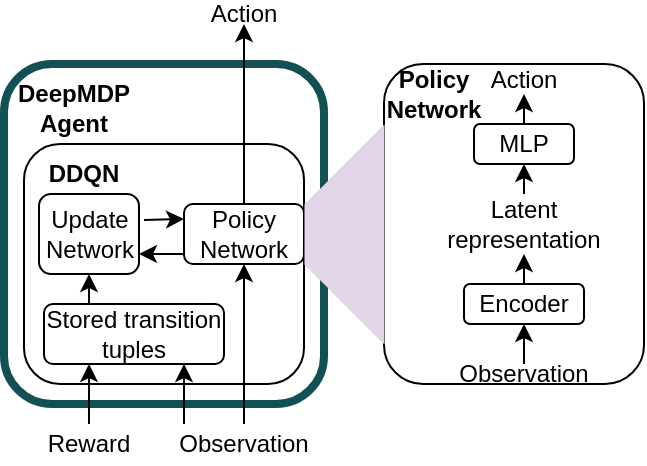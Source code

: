 <mxfile version="17.2.4" type="device"><diagram id="LzqqBYhD9N1Lm5rdjtnt" name="Page-1"><mxGraphModel dx="1102" dy="501" grid="1" gridSize="10" guides="1" tooltips="1" connect="1" arrows="1" fold="1" page="1" pageScale="1" pageWidth="850" pageHeight="1100" math="0" shadow="0"><root><mxCell id="0"/><mxCell id="1" parent="0"/><mxCell id="151LLQzy4NfJTTB8gRh7-3" value="&lt;p style=&quot;line-height: 1.5&quot;&gt;&lt;br&gt;&lt;/p&gt;" style="text;html=1;strokeColor=#125054;fillColor=none;align=center;verticalAlign=middle;whiteSpace=wrap;rounded=1;fontSize=12;strokeWidth=4;" parent="1" vertex="1"><mxGeometry x="190" y="70" width="160" height="170" as="geometry"/></mxCell><mxCell id="151LLQzy4NfJTTB8gRh7-9" value="&lt;br&gt;&lt;b&gt;DeepMDP&lt;/b&gt;&lt;br&gt;&lt;div&gt;&lt;b&gt;Agent&lt;/b&gt;&lt;/div&gt;" style="text;html=1;strokeColor=none;fillColor=none;align=center;verticalAlign=middle;whiteSpace=wrap;rounded=0;fontSize=12;" parent="1" vertex="1"><mxGeometry x="195" y="70" width="60" height="30" as="geometry"/></mxCell><mxCell id="151LLQzy4NfJTTB8gRh7-10" value="" style="rounded=1;whiteSpace=wrap;html=1;fontSize=12;" parent="1" vertex="1"><mxGeometry x="200" y="110" width="140" height="120" as="geometry"/></mxCell><mxCell id="151LLQzy4NfJTTB8gRh7-16" value="Observation" style="text;html=1;strokeColor=none;fillColor=none;align=center;verticalAlign=middle;whiteSpace=wrap;rounded=0;" parent="1" vertex="1"><mxGeometry x="280" y="250" width="60" height="20" as="geometry"/></mxCell><mxCell id="151LLQzy4NfJTTB8gRh7-18" value="" style="endArrow=classic;html=1;rounded=0;exitX=0.5;exitY=0;exitDx=0;exitDy=0;entryX=0.5;entryY=1;entryDx=0;entryDy=0;" parent="1" source="151LLQzy4NfJTTB8gRh7-16" target="151LLQzy4NfJTTB8gRh7-26" edge="1"><mxGeometry width="50" height="50" relative="1" as="geometry"><mxPoint x="400" y="280" as="sourcePoint"/><mxPoint x="295" y="220" as="targetPoint"/></mxGeometry></mxCell><mxCell id="151LLQzy4NfJTTB8gRh7-19" value="&lt;div&gt;Reward&lt;/div&gt;" style="text;html=1;strokeColor=none;fillColor=none;align=center;verticalAlign=middle;whiteSpace=wrap;rounded=0;" parent="1" vertex="1"><mxGeometry x="205" y="250" width="55" height="20" as="geometry"/></mxCell><mxCell id="151LLQzy4NfJTTB8gRh7-23" value="" style="endArrow=classic;html=1;rounded=0;exitX=0.5;exitY=0;exitDx=0;exitDy=0;entryX=0.5;entryY=1;entryDx=0;entryDy=0;" parent="1" source="151LLQzy4NfJTTB8gRh7-26" target="151LLQzy4NfJTTB8gRh7-24" edge="1"><mxGeometry width="50" height="50" relative="1" as="geometry"><mxPoint x="400" y="280" as="sourcePoint"/><mxPoint x="295" y="40" as="targetPoint"/></mxGeometry></mxCell><mxCell id="151LLQzy4NfJTTB8gRh7-24" value="Action" style="text;html=1;strokeColor=none;fillColor=none;align=center;verticalAlign=middle;whiteSpace=wrap;rounded=0;" parent="1" vertex="1"><mxGeometry x="280" y="40" width="60" height="10" as="geometry"/></mxCell><mxCell id="151LLQzy4NfJTTB8gRh7-25" value="&lt;b&gt;DDQN&lt;/b&gt;" style="text;html=1;strokeColor=none;fillColor=none;align=center;verticalAlign=middle;whiteSpace=wrap;rounded=0;" parent="1" vertex="1"><mxGeometry x="200" y="110" width="60" height="30" as="geometry"/></mxCell><mxCell id="151LLQzy4NfJTTB8gRh7-26" value="Policy Network" style="rounded=1;whiteSpace=wrap;html=1;" parent="1" vertex="1"><mxGeometry x="280" y="140" width="60" height="30" as="geometry"/></mxCell><mxCell id="151LLQzy4NfJTTB8gRh7-27" value="Stored transition tuples" style="text;html=1;strokeColor=default;fillColor=none;align=center;verticalAlign=middle;whiteSpace=wrap;rounded=1;" parent="1" vertex="1"><mxGeometry x="210" y="190" width="90" height="30" as="geometry"/></mxCell><mxCell id="151LLQzy4NfJTTB8gRh7-28" value="" style="endArrow=classic;html=1;rounded=0;exitX=0.5;exitY=0;exitDx=0;exitDy=0;entryX=0.25;entryY=1;entryDx=0;entryDy=0;" parent="1" source="151LLQzy4NfJTTB8gRh7-19" target="151LLQzy4NfJTTB8gRh7-27" edge="1"><mxGeometry width="50" height="50" relative="1" as="geometry"><mxPoint x="400" y="280" as="sourcePoint"/><mxPoint x="450" y="230" as="targetPoint"/></mxGeometry></mxCell><mxCell id="151LLQzy4NfJTTB8gRh7-29" value="&lt;div&gt;Update &lt;br&gt;&lt;/div&gt;&lt;div&gt;Network&lt;/div&gt;" style="rounded=1;whiteSpace=wrap;html=1;strokeColor=default;" parent="1" vertex="1"><mxGeometry x="207.5" y="135" width="50" height="40" as="geometry"/></mxCell><mxCell id="151LLQzy4NfJTTB8gRh7-31" value="" style="endArrow=classic;html=1;rounded=0;exitX=0;exitY=0;exitDx=0;exitDy=0;" parent="1" source="151LLQzy4NfJTTB8gRh7-16" edge="1"><mxGeometry width="50" height="50" relative="1" as="geometry"><mxPoint x="400" y="280" as="sourcePoint"/><mxPoint x="280" y="220" as="targetPoint"/></mxGeometry></mxCell><mxCell id="151LLQzy4NfJTTB8gRh7-32" value="" style="endArrow=classic;html=1;rounded=0;exitX=0.25;exitY=0;exitDx=0;exitDy=0;entryX=0.5;entryY=1;entryDx=0;entryDy=0;" parent="1" source="151LLQzy4NfJTTB8gRh7-27" target="151LLQzy4NfJTTB8gRh7-29" edge="1"><mxGeometry width="50" height="50" relative="1" as="geometry"><mxPoint x="400" y="280" as="sourcePoint"/><mxPoint x="450" y="230" as="targetPoint"/></mxGeometry></mxCell><mxCell id="151LLQzy4NfJTTB8gRh7-33" value="" style="endArrow=classic;html=1;rounded=0;entryX=1;entryY=0.75;entryDx=0;entryDy=0;" parent="1" target="151LLQzy4NfJTTB8gRh7-29" edge="1"><mxGeometry width="50" height="50" relative="1" as="geometry"><mxPoint x="280" y="165" as="sourcePoint"/><mxPoint x="450" y="230" as="targetPoint"/></mxGeometry></mxCell><mxCell id="151LLQzy4NfJTTB8gRh7-34" value="" style="endArrow=classic;html=1;rounded=0;entryX=0;entryY=0.25;entryDx=0;entryDy=0;" parent="1" target="151LLQzy4NfJTTB8gRh7-26" edge="1"><mxGeometry width="50" height="50" relative="1" as="geometry"><mxPoint x="260" y="148" as="sourcePoint"/><mxPoint x="450" y="230" as="targetPoint"/></mxGeometry></mxCell><mxCell id="151LLQzy4NfJTTB8gRh7-36" value="" style="rounded=1;whiteSpace=wrap;html=1;strokeColor=default;" parent="1" vertex="1"><mxGeometry x="380" y="70" width="130" height="160" as="geometry"/></mxCell><mxCell id="151LLQzy4NfJTTB8gRh7-37" value="Encoder" style="rounded=1;whiteSpace=wrap;html=1;strokeColor=default;" parent="1" vertex="1"><mxGeometry x="420" y="180" width="60" height="20" as="geometry"/></mxCell><mxCell id="151LLQzy4NfJTTB8gRh7-38" value="&lt;div&gt;Latent&lt;/div&gt;&lt;div&gt;representation&lt;br&gt;&lt;/div&gt;" style="rounded=1;whiteSpace=wrap;html=1;strokeColor=none;" parent="1" vertex="1"><mxGeometry x="405" y="135" width="90" height="30" as="geometry"/></mxCell><mxCell id="151LLQzy4NfJTTB8gRh7-41" value="Observation" style="text;html=1;strokeColor=none;fillColor=none;align=center;verticalAlign=middle;whiteSpace=wrap;rounded=0;" parent="1" vertex="1"><mxGeometry x="420" y="220" width="60" height="10" as="geometry"/></mxCell><mxCell id="151LLQzy4NfJTTB8gRh7-42" value="MLP" style="rounded=1;whiteSpace=wrap;html=1;strokeColor=default;" parent="1" vertex="1"><mxGeometry x="425" y="100" width="50" height="20" as="geometry"/></mxCell><mxCell id="151LLQzy4NfJTTB8gRh7-43" value="" style="endArrow=classic;html=1;rounded=0;exitX=0.5;exitY=0;exitDx=0;exitDy=0;entryX=0.5;entryY=1;entryDx=0;entryDy=0;" parent="1" source="151LLQzy4NfJTTB8gRh7-41" target="151LLQzy4NfJTTB8gRh7-37" edge="1"><mxGeometry width="50" height="50" relative="1" as="geometry"><mxPoint x="400" y="280" as="sourcePoint"/><mxPoint x="450" y="230" as="targetPoint"/></mxGeometry></mxCell><mxCell id="151LLQzy4NfJTTB8gRh7-44" value="" style="endArrow=classic;html=1;rounded=0;exitX=0.5;exitY=0;exitDx=0;exitDy=0;entryX=0.5;entryY=1;entryDx=0;entryDy=0;" parent="1" source="151LLQzy4NfJTTB8gRh7-37" target="151LLQzy4NfJTTB8gRh7-38" edge="1"><mxGeometry width="50" height="50" relative="1" as="geometry"><mxPoint x="460" y="220" as="sourcePoint"/><mxPoint x="460" y="205" as="targetPoint"/></mxGeometry></mxCell><mxCell id="151LLQzy4NfJTTB8gRh7-45" value="" style="endArrow=classic;html=1;rounded=0;entryX=0.5;entryY=1;entryDx=0;entryDy=0;exitX=0.5;exitY=0;exitDx=0;exitDy=0;" parent="1" source="151LLQzy4NfJTTB8gRh7-38" target="151LLQzy4NfJTTB8gRh7-42" edge="1"><mxGeometry width="50" height="50" relative="1" as="geometry"><mxPoint x="400" y="280" as="sourcePoint"/><mxPoint x="450" y="230" as="targetPoint"/></mxGeometry></mxCell><mxCell id="151LLQzy4NfJTTB8gRh7-46" value="Action" style="text;html=1;strokeColor=none;fillColor=none;align=center;verticalAlign=middle;whiteSpace=wrap;rounded=0;" parent="1" vertex="1"><mxGeometry x="420" y="70" width="60" height="15" as="geometry"/></mxCell><mxCell id="151LLQzy4NfJTTB8gRh7-47" value="" style="endArrow=classic;html=1;rounded=0;entryX=0.5;entryY=1;entryDx=0;entryDy=0;" parent="1" source="151LLQzy4NfJTTB8gRh7-42" target="151LLQzy4NfJTTB8gRh7-46" edge="1"><mxGeometry width="50" height="50" relative="1" as="geometry"><mxPoint x="400" y="280" as="sourcePoint"/><mxPoint x="450" y="230" as="targetPoint"/></mxGeometry></mxCell><mxCell id="151LLQzy4NfJTTB8gRh7-49" value="" style="shape=trapezoid;perimeter=trapezoidPerimeter;whiteSpace=wrap;html=1;fixedSize=1;rounded=0;strokeColor=#9673a6;size=40;rotation=-90;strokeWidth=0;fillColor=#e1d5e7;" parent="1" vertex="1"><mxGeometry x="305" y="135" width="110" height="40" as="geometry"/></mxCell><mxCell id="151LLQzy4NfJTTB8gRh7-50" value="&lt;div&gt;&lt;b&gt;Policy&lt;/b&gt;&lt;/div&gt;&lt;div&gt;&lt;b&gt;Network&lt;br&gt;&lt;/b&gt;&lt;/div&gt;" style="text;html=1;strokeColor=none;fillColor=none;align=center;verticalAlign=middle;whiteSpace=wrap;rounded=0;" parent="1" vertex="1"><mxGeometry x="385" y="70" width="40" height="30" as="geometry"/></mxCell></root></mxGraphModel></diagram></mxfile>